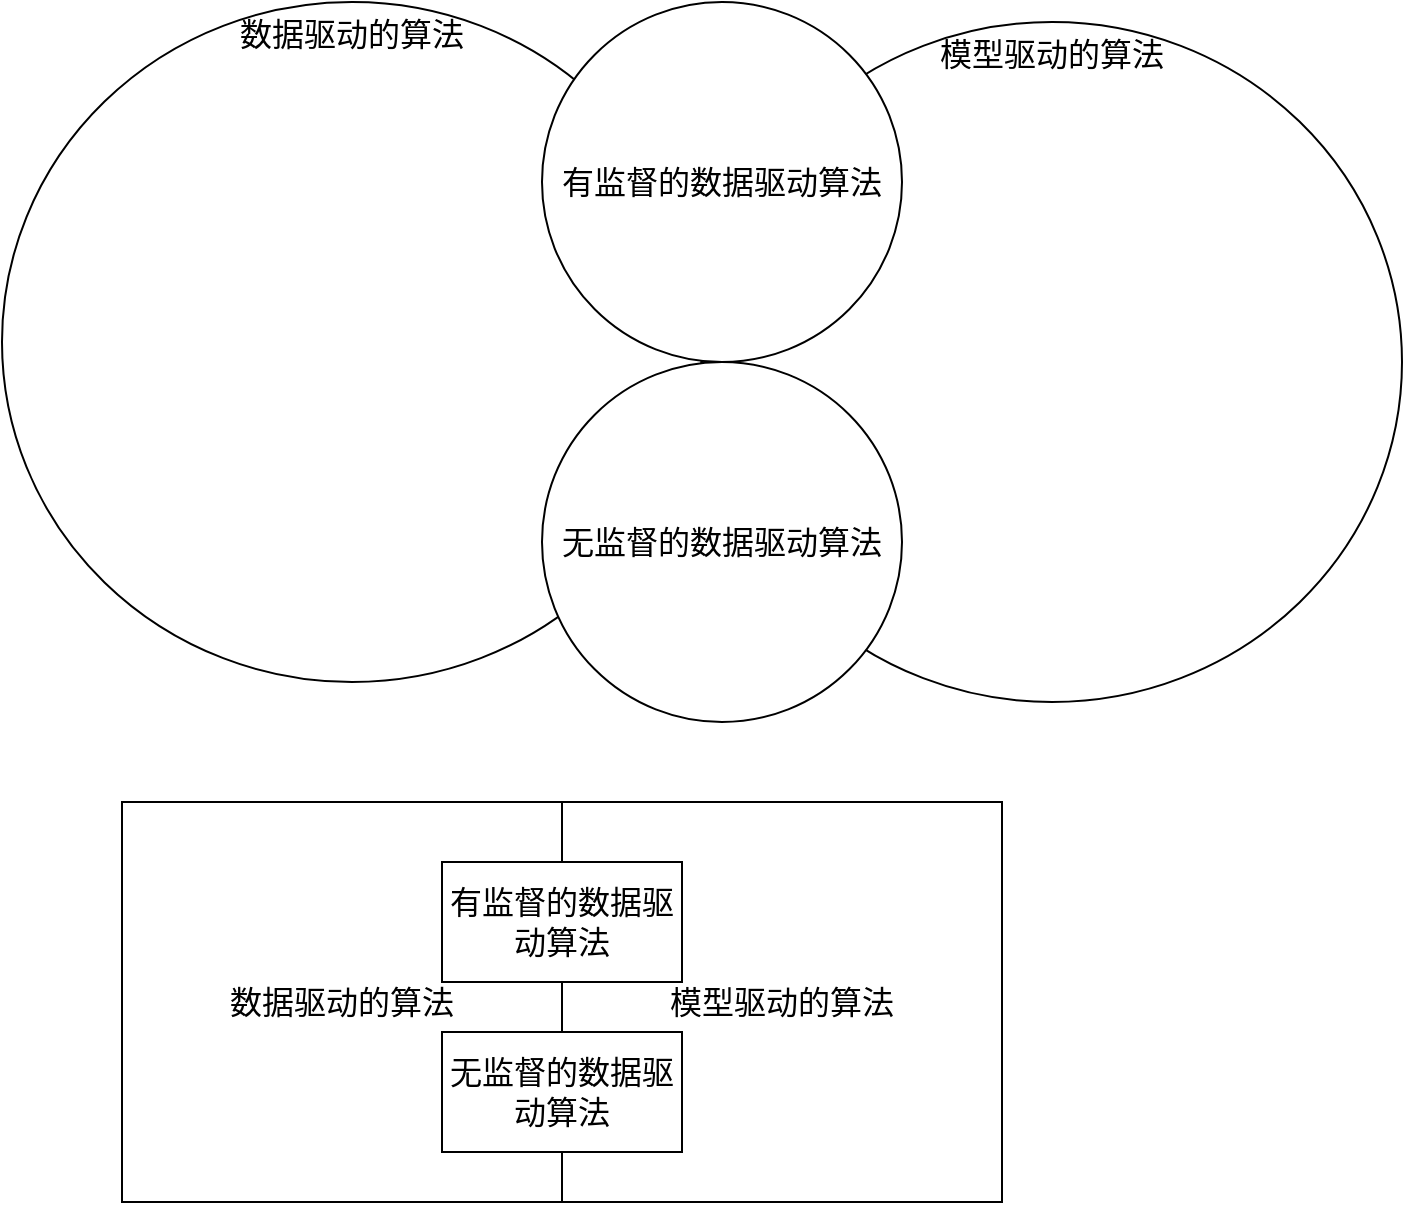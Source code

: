 <mxfile version="20.8.20" type="github">
  <diagram name="第 1 页" id="L4vdhgiQjDFBIKtXPQk2">
    <mxGraphModel dx="1050" dy="493" grid="1" gridSize="10" guides="1" tooltips="1" connect="1" arrows="1" fold="1" page="1" pageScale="1" pageWidth="827" pageHeight="1169" math="0" shadow="0">
      <root>
        <mxCell id="0" />
        <mxCell id="1" parent="0" />
        <mxCell id="5wGxfzAdoBYVDlcDzX59-1" value="数据驱动的算法" style="ellipse;whiteSpace=wrap;html=1;verticalAlign=top;fontSize=16;fontFamily=Times New Roman;" vertex="1" parent="1">
          <mxGeometry x="50" y="70" width="350" height="340" as="geometry" />
        </mxCell>
        <mxCell id="5wGxfzAdoBYVDlcDzX59-7" value="模型驱动的算法" style="ellipse;whiteSpace=wrap;html=1;verticalAlign=top;fontSize=16;fontFamily=Times New Roman;" vertex="1" parent="1">
          <mxGeometry x="400" y="80" width="350" height="340" as="geometry" />
        </mxCell>
        <mxCell id="5wGxfzAdoBYVDlcDzX59-8" value="有监督的数据驱动算法" style="ellipse;whiteSpace=wrap;html=1;aspect=fixed;fontSize=16;fontFamily=Times New Roman;" vertex="1" parent="1">
          <mxGeometry x="320" y="70" width="180" height="180" as="geometry" />
        </mxCell>
        <mxCell id="5wGxfzAdoBYVDlcDzX59-5" value="无监督的数据驱动算法" style="ellipse;whiteSpace=wrap;html=1;aspect=fixed;fontSize=16;fontFamily=Times New Roman;" vertex="1" parent="1">
          <mxGeometry x="320" y="250" width="180" height="180" as="geometry" />
        </mxCell>
        <mxCell id="5wGxfzAdoBYVDlcDzX59-9" value="数据驱动的算法" style="rounded=0;whiteSpace=wrap;html=1;fontFamily=Times New Roman;fontSize=16;verticalAlign=middle;" vertex="1" parent="1">
          <mxGeometry x="110" y="470" width="220" height="200" as="geometry" />
        </mxCell>
        <mxCell id="5wGxfzAdoBYVDlcDzX59-10" value="模型驱动的算法" style="rounded=0;whiteSpace=wrap;html=1;fontFamily=Times New Roman;fontSize=16;verticalAlign=middle;" vertex="1" parent="1">
          <mxGeometry x="330" y="470" width="220" height="200" as="geometry" />
        </mxCell>
        <mxCell id="5wGxfzAdoBYVDlcDzX59-11" value="有监督的数据驱动算法" style="rounded=0;whiteSpace=wrap;html=1;fontFamily=Times New Roman;fontSize=16;" vertex="1" parent="1">
          <mxGeometry x="270" y="500" width="120" height="60" as="geometry" />
        </mxCell>
        <mxCell id="5wGxfzAdoBYVDlcDzX59-12" value="无监督的数据驱动算法" style="rounded=0;whiteSpace=wrap;html=1;fontFamily=Times New Roman;fontSize=16;" vertex="1" parent="1">
          <mxGeometry x="270" y="585" width="120" height="60" as="geometry" />
        </mxCell>
      </root>
    </mxGraphModel>
  </diagram>
</mxfile>
